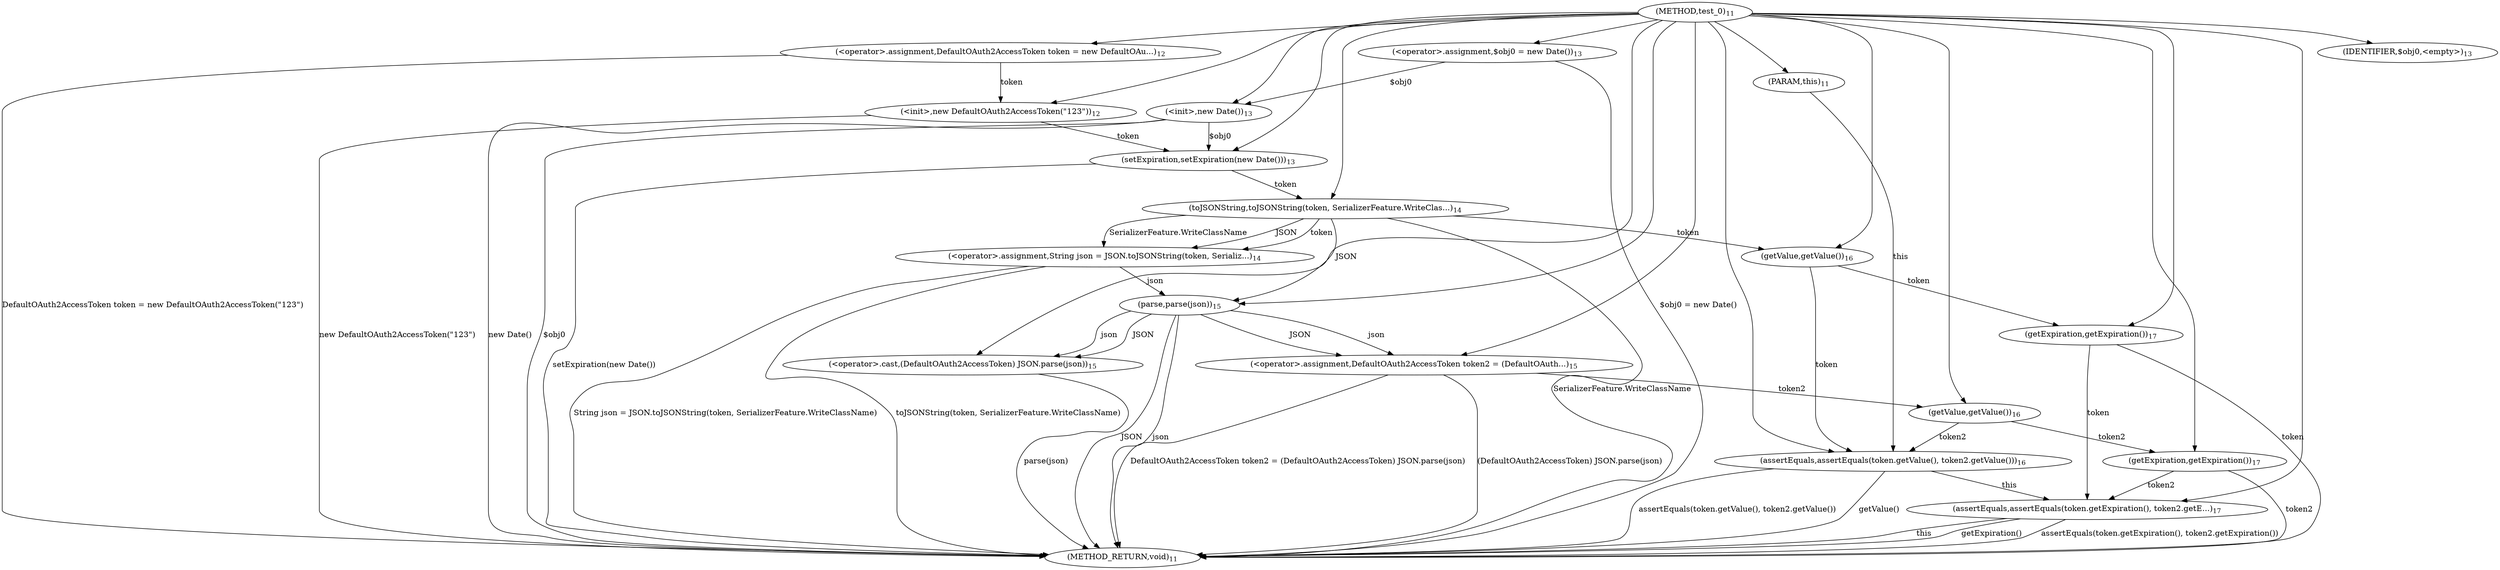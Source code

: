 digraph "test_0" {  
"10" [label = <(METHOD,test_0)<SUB>11</SUB>> ]
"58" [label = <(METHOD_RETURN,void)<SUB>11</SUB>> ]
"4" [label = <(PARAM,this)<SUB>11</SUB>> ]
"13" [label = <(&lt;operator&gt;.assignment,DefaultOAuth2AccessToken token = new DefaultOAu...)<SUB>12</SUB>> ]
"16" [label = <(&lt;init&gt;,new DefaultOAuth2AccessToken(&quot;123&quot;))<SUB>12</SUB>> ]
"19" [label = <(setExpiration,setExpiration(new Date()))<SUB>13</SUB>> ]
"30" [label = <(&lt;operator&gt;.assignment,String json = JSON.toJSONString(token, Serializ...)<SUB>14</SUB>> ]
"39" [label = <(&lt;operator&gt;.assignment,DefaultOAuth2AccessToken token2 = (DefaultOAuth...)<SUB>15</SUB>> ]
"46" [label = <(assertEquals,assertEquals(token.getValue(), token2.getValue()))<SUB>16</SUB>> ]
"51" [label = <(assertEquals,assertEquals(token.getExpiration(), token2.getE...)<SUB>17</SUB>> ]
"13" [label = <(&lt;operator&gt;.assignment,DefaultOAuth2AccessToken token = new DefaultOAu...)<SUB>12</SUB>> ]
"13" [label = <(&lt;operator&gt;.assignment,DefaultOAuth2AccessToken token = new DefaultOAu...)<SUB>12</SUB>> ]
"16" [label = <(&lt;init&gt;,new DefaultOAuth2AccessToken(&quot;123&quot;))<SUB>12</SUB>> ]
"16" [label = <(&lt;init&gt;,new DefaultOAuth2AccessToken(&quot;123&quot;))<SUB>12</SUB>> ]
"19" [label = <(setExpiration,setExpiration(new Date()))<SUB>13</SUB>> ]
"19" [label = <(setExpiration,setExpiration(new Date()))<SUB>13</SUB>> ]
"30" [label = <(&lt;operator&gt;.assignment,String json = JSON.toJSONString(token, Serializ...)<SUB>14</SUB>> ]
"30" [label = <(&lt;operator&gt;.assignment,String json = JSON.toJSONString(token, Serializ...)<SUB>14</SUB>> ]
"39" [label = <(&lt;operator&gt;.assignment,DefaultOAuth2AccessToken token2 = (DefaultOAuth...)<SUB>15</SUB>> ]
"39" [label = <(&lt;operator&gt;.assignment,DefaultOAuth2AccessToken token2 = (DefaultOAuth...)<SUB>15</SUB>> ]
"46" [label = <(assertEquals,assertEquals(token.getValue(), token2.getValue()))<SUB>16</SUB>> ]
"46" [label = <(assertEquals,assertEquals(token.getValue(), token2.getValue()))<SUB>16</SUB>> ]
"46" [label = <(assertEquals,assertEquals(token.getValue(), token2.getValue()))<SUB>16</SUB>> ]
"51" [label = <(assertEquals,assertEquals(token.getExpiration(), token2.getE...)<SUB>17</SUB>> ]
"51" [label = <(assertEquals,assertEquals(token.getExpiration(), token2.getE...)<SUB>17</SUB>> ]
"51" [label = <(assertEquals,assertEquals(token.getExpiration(), token2.getE...)<SUB>17</SUB>> ]
"23" [label = <(&lt;operator&gt;.assignment,$obj0 = new Date())<SUB>13</SUB>> ]
"26" [label = <(&lt;init&gt;,new Date())<SUB>13</SUB>> ]
"28" [label = <(IDENTIFIER,$obj0,&lt;empty&gt;)<SUB>13</SUB>> ]
"32" [label = <(toJSONString,toJSONString(token, SerializerFeature.WriteClas...)<SUB>14</SUB>> ]
"32" [label = <(toJSONString,toJSONString(token, SerializerFeature.WriteClas...)<SUB>14</SUB>> ]
"32" [label = <(toJSONString,toJSONString(token, SerializerFeature.WriteClas...)<SUB>14</SUB>> ]
"41" [label = <(&lt;operator&gt;.cast,(DefaultOAuth2AccessToken) JSON.parse(json))<SUB>15</SUB>> ]
"41" [label = <(&lt;operator&gt;.cast,(DefaultOAuth2AccessToken) JSON.parse(json))<SUB>15</SUB>> ]
"47" [label = <(getValue,getValue())<SUB>16</SUB>> ]
"49" [label = <(getValue,getValue())<SUB>16</SUB>> ]
"52" [label = <(getExpiration,getExpiration())<SUB>17</SUB>> ]
"54" [label = <(getExpiration,getExpiration())<SUB>17</SUB>> ]
"23" [label = <(&lt;operator&gt;.assignment,$obj0 = new Date())<SUB>13</SUB>> ]
"23" [label = <(&lt;operator&gt;.assignment,$obj0 = new Date())<SUB>13</SUB>> ]
"26" [label = <(&lt;init&gt;,new Date())<SUB>13</SUB>> ]
"43" [label = <(parse,parse(json))<SUB>15</SUB>> ]
"43" [label = <(parse,parse(json))<SUB>15</SUB>> ]
  "13" -> "58"  [ label = "DefaultOAuth2AccessToken token = new DefaultOAuth2AccessToken(&quot;123&quot;)"] 
  "16" -> "58"  [ label = "new DefaultOAuth2AccessToken(&quot;123&quot;)"] 
  "23" -> "58"  [ label = "$obj0 = new Date()"] 
  "26" -> "58"  [ label = "$obj0"] 
  "26" -> "58"  [ label = "new Date()"] 
  "19" -> "58"  [ label = "setExpiration(new Date())"] 
  "32" -> "58"  [ label = "SerializerFeature.WriteClassName"] 
  "30" -> "58"  [ label = "toJSONString(token, SerializerFeature.WriteClassName)"] 
  "30" -> "58"  [ label = "String json = JSON.toJSONString(token, SerializerFeature.WriteClassName)"] 
  "43" -> "58"  [ label = "JSON"] 
  "43" -> "58"  [ label = "json"] 
  "41" -> "58"  [ label = "parse(json)"] 
  "39" -> "58"  [ label = "(DefaultOAuth2AccessToken) JSON.parse(json)"] 
  "39" -> "58"  [ label = "DefaultOAuth2AccessToken token2 = (DefaultOAuth2AccessToken) JSON.parse(json)"] 
  "46" -> "58"  [ label = "getValue()"] 
  "46" -> "58"  [ label = "assertEquals(token.getValue(), token2.getValue())"] 
  "51" -> "58"  [ label = "this"] 
  "52" -> "58"  [ label = "token"] 
  "51" -> "58"  [ label = "getExpiration()"] 
  "54" -> "58"  [ label = "token2"] 
  "51" -> "58"  [ label = "assertEquals(token.getExpiration(), token2.getExpiration())"] 
  "10" -> "4" 
  "10" -> "13" 
  "32" -> "30"  [ label = "JSON"] 
  "32" -> "30"  [ label = "token"] 
  "32" -> "30"  [ label = "SerializerFeature.WriteClassName"] 
  "10" -> "39" 
  "43" -> "39"  [ label = "JSON"] 
  "43" -> "39"  [ label = "json"] 
  "13" -> "16"  [ label = "token"] 
  "10" -> "16" 
  "16" -> "19"  [ label = "token"] 
  "10" -> "19" 
  "26" -> "19"  [ label = "$obj0"] 
  "4" -> "46"  [ label = "this"] 
  "10" -> "46" 
  "47" -> "46"  [ label = "token"] 
  "49" -> "46"  [ label = "token2"] 
  "46" -> "51"  [ label = "this"] 
  "10" -> "51" 
  "52" -> "51"  [ label = "token"] 
  "54" -> "51"  [ label = "token2"] 
  "10" -> "23" 
  "10" -> "28" 
  "10" -> "32" 
  "19" -> "32"  [ label = "token"] 
  "10" -> "41" 
  "43" -> "41"  [ label = "JSON"] 
  "43" -> "41"  [ label = "json"] 
  "32" -> "47"  [ label = "token"] 
  "10" -> "47" 
  "39" -> "49"  [ label = "token2"] 
  "10" -> "49" 
  "47" -> "52"  [ label = "token"] 
  "10" -> "52" 
  "49" -> "54"  [ label = "token2"] 
  "10" -> "54" 
  "23" -> "26"  [ label = "$obj0"] 
  "10" -> "26" 
  "32" -> "43"  [ label = "JSON"] 
  "10" -> "43" 
  "30" -> "43"  [ label = "json"] 
}
